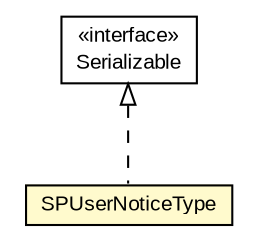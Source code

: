 #!/usr/local/bin/dot
#
# Class diagram 
# Generated by UMLGraph version R5_6-24-gf6e263 (http://www.umlgraph.org/)
#

digraph G {
	edge [fontname="arial",fontsize=10,labelfontname="arial",labelfontsize=10];
	node [fontname="arial",fontsize=10,shape=plaintext];
	nodesep=0.25;
	ranksep=0.5;
	// eu.europa.esig.jaxb.xades.SPUserNoticeType
	c589109 [label=<<table title="eu.europa.esig.jaxb.xades.SPUserNoticeType" border="0" cellborder="1" cellspacing="0" cellpadding="2" port="p" bgcolor="lemonChiffon" href="./SPUserNoticeType.html">
		<tr><td><table border="0" cellspacing="0" cellpadding="1">
<tr><td align="center" balign="center"> SPUserNoticeType </td></tr>
		</table></td></tr>
		</table>>, URL="./SPUserNoticeType.html", fontname="arial", fontcolor="black", fontsize=10.0];
	//eu.europa.esig.jaxb.xades.SPUserNoticeType implements java.io.Serializable
	c589356:p -> c589109:p [dir=back,arrowtail=empty,style=dashed];
	// java.io.Serializable
	c589356 [label=<<table title="java.io.Serializable" border="0" cellborder="1" cellspacing="0" cellpadding="2" port="p" href="http://java.sun.com/j2se/1.4.2/docs/api/java/io/Serializable.html">
		<tr><td><table border="0" cellspacing="0" cellpadding="1">
<tr><td align="center" balign="center"> &#171;interface&#187; </td></tr>
<tr><td align="center" balign="center"> Serializable </td></tr>
		</table></td></tr>
		</table>>, URL="http://java.sun.com/j2se/1.4.2/docs/api/java/io/Serializable.html", fontname="arial", fontcolor="black", fontsize=10.0];
}


